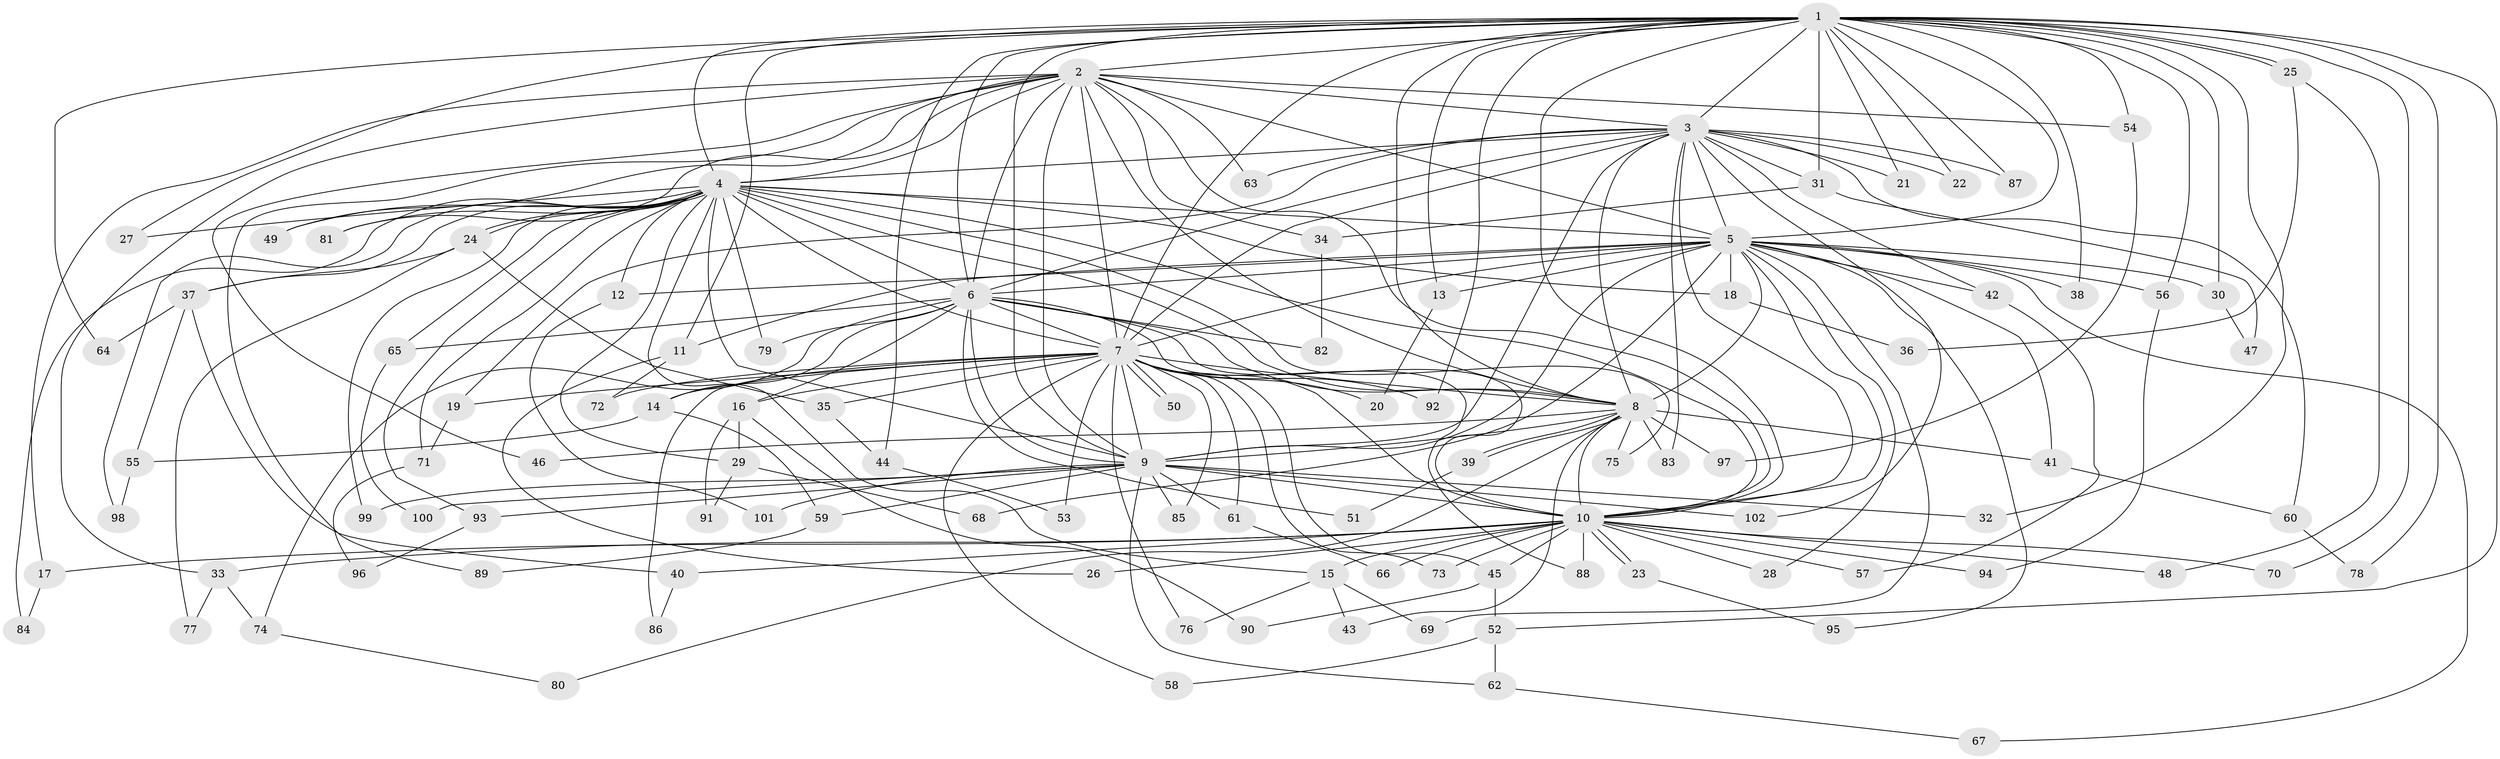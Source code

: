 // coarse degree distribution, {26: 0.028169014084507043, 18: 0.014084507042253521, 19: 0.028169014084507043, 25: 0.014084507042253521, 21: 0.014084507042253521, 17: 0.028169014084507043, 24: 0.014084507042253521, 4: 0.07042253521126761, 3: 0.2676056338028169, 5: 0.04225352112676056, 2: 0.4507042253521127, 8: 0.014084507042253521, 6: 0.014084507042253521}
// Generated by graph-tools (version 1.1) at 2025/17/03/04/25 18:17:33]
// undirected, 102 vertices, 229 edges
graph export_dot {
graph [start="1"]
  node [color=gray90,style=filled];
  1;
  2;
  3;
  4;
  5;
  6;
  7;
  8;
  9;
  10;
  11;
  12;
  13;
  14;
  15;
  16;
  17;
  18;
  19;
  20;
  21;
  22;
  23;
  24;
  25;
  26;
  27;
  28;
  29;
  30;
  31;
  32;
  33;
  34;
  35;
  36;
  37;
  38;
  39;
  40;
  41;
  42;
  43;
  44;
  45;
  46;
  47;
  48;
  49;
  50;
  51;
  52;
  53;
  54;
  55;
  56;
  57;
  58;
  59;
  60;
  61;
  62;
  63;
  64;
  65;
  66;
  67;
  68;
  69;
  70;
  71;
  72;
  73;
  74;
  75;
  76;
  77;
  78;
  79;
  80;
  81;
  82;
  83;
  84;
  85;
  86;
  87;
  88;
  89;
  90;
  91;
  92;
  93;
  94;
  95;
  96;
  97;
  98;
  99;
  100;
  101;
  102;
  1 -- 2;
  1 -- 3;
  1 -- 4;
  1 -- 5;
  1 -- 6;
  1 -- 7;
  1 -- 8;
  1 -- 9;
  1 -- 10;
  1 -- 11;
  1 -- 13;
  1 -- 21;
  1 -- 22;
  1 -- 25;
  1 -- 25;
  1 -- 27;
  1 -- 30;
  1 -- 31;
  1 -- 32;
  1 -- 38;
  1 -- 44;
  1 -- 52;
  1 -- 54;
  1 -- 56;
  1 -- 64;
  1 -- 70;
  1 -- 78;
  1 -- 87;
  1 -- 92;
  2 -- 3;
  2 -- 4;
  2 -- 5;
  2 -- 6;
  2 -- 7;
  2 -- 8;
  2 -- 9;
  2 -- 10;
  2 -- 17;
  2 -- 33;
  2 -- 34;
  2 -- 46;
  2 -- 49;
  2 -- 54;
  2 -- 63;
  2 -- 81;
  2 -- 89;
  3 -- 4;
  3 -- 5;
  3 -- 6;
  3 -- 7;
  3 -- 8;
  3 -- 9;
  3 -- 10;
  3 -- 19;
  3 -- 21;
  3 -- 22;
  3 -- 31;
  3 -- 42;
  3 -- 60;
  3 -- 63;
  3 -- 83;
  3 -- 87;
  3 -- 102;
  4 -- 5;
  4 -- 6;
  4 -- 7;
  4 -- 8;
  4 -- 9;
  4 -- 10;
  4 -- 12;
  4 -- 15;
  4 -- 18;
  4 -- 24;
  4 -- 24;
  4 -- 27;
  4 -- 29;
  4 -- 37;
  4 -- 49;
  4 -- 65;
  4 -- 71;
  4 -- 75;
  4 -- 79;
  4 -- 81;
  4 -- 84;
  4 -- 93;
  4 -- 98;
  4 -- 99;
  5 -- 6;
  5 -- 7;
  5 -- 8;
  5 -- 9;
  5 -- 10;
  5 -- 11;
  5 -- 12;
  5 -- 13;
  5 -- 18;
  5 -- 28;
  5 -- 30;
  5 -- 38;
  5 -- 41;
  5 -- 42;
  5 -- 56;
  5 -- 67;
  5 -- 68;
  5 -- 69;
  5 -- 95;
  6 -- 7;
  6 -- 8;
  6 -- 9;
  6 -- 10;
  6 -- 14;
  6 -- 16;
  6 -- 51;
  6 -- 65;
  6 -- 74;
  6 -- 79;
  6 -- 82;
  6 -- 88;
  7 -- 8;
  7 -- 9;
  7 -- 10;
  7 -- 14;
  7 -- 16;
  7 -- 19;
  7 -- 20;
  7 -- 35;
  7 -- 45;
  7 -- 50;
  7 -- 50;
  7 -- 53;
  7 -- 58;
  7 -- 61;
  7 -- 72;
  7 -- 73;
  7 -- 76;
  7 -- 85;
  7 -- 86;
  7 -- 92;
  8 -- 9;
  8 -- 10;
  8 -- 39;
  8 -- 39;
  8 -- 41;
  8 -- 43;
  8 -- 46;
  8 -- 75;
  8 -- 80;
  8 -- 83;
  8 -- 97;
  9 -- 10;
  9 -- 32;
  9 -- 59;
  9 -- 61;
  9 -- 62;
  9 -- 85;
  9 -- 93;
  9 -- 99;
  9 -- 100;
  9 -- 101;
  9 -- 102;
  10 -- 15;
  10 -- 17;
  10 -- 23;
  10 -- 23;
  10 -- 26;
  10 -- 28;
  10 -- 33;
  10 -- 40;
  10 -- 45;
  10 -- 48;
  10 -- 57;
  10 -- 66;
  10 -- 70;
  10 -- 73;
  10 -- 88;
  10 -- 94;
  11 -- 26;
  11 -- 72;
  12 -- 101;
  13 -- 20;
  14 -- 55;
  14 -- 59;
  15 -- 43;
  15 -- 69;
  15 -- 76;
  16 -- 29;
  16 -- 90;
  16 -- 91;
  17 -- 84;
  18 -- 36;
  19 -- 71;
  23 -- 95;
  24 -- 35;
  24 -- 37;
  24 -- 77;
  25 -- 36;
  25 -- 48;
  29 -- 68;
  29 -- 91;
  30 -- 47;
  31 -- 34;
  31 -- 47;
  33 -- 74;
  33 -- 77;
  34 -- 82;
  35 -- 44;
  37 -- 40;
  37 -- 55;
  37 -- 64;
  39 -- 51;
  40 -- 86;
  41 -- 60;
  42 -- 57;
  44 -- 53;
  45 -- 52;
  45 -- 90;
  52 -- 58;
  52 -- 62;
  54 -- 97;
  55 -- 98;
  56 -- 94;
  59 -- 89;
  60 -- 78;
  61 -- 66;
  62 -- 67;
  65 -- 100;
  71 -- 96;
  74 -- 80;
  93 -- 96;
}
